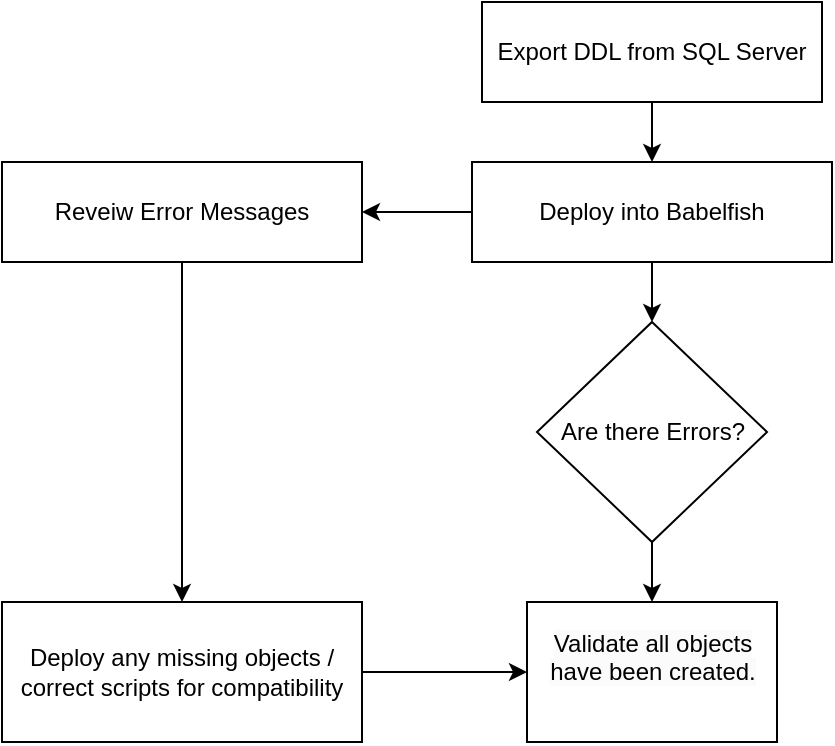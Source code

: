<mxfile version="23.0.2" type="github">
  <diagram name="Page-1" id="iWM8F4ieGeH4_vaYs4WB">
    <mxGraphModel dx="1050" dy="557" grid="1" gridSize="10" guides="1" tooltips="1" connect="1" arrows="1" fold="1" page="1" pageScale="1" pageWidth="850" pageHeight="1100" math="0" shadow="0">
      <root>
        <mxCell id="0" />
        <mxCell id="1" parent="0" />
        <mxCell id="NaQoKHvgldikXw9V-TxC-16" value="" style="edgeStyle=orthogonalEdgeStyle;rounded=0;orthogonalLoop=1;jettySize=auto;html=1;" parent="1" source="NaQoKHvgldikXw9V-TxC-1" target="NaQoKHvgldikXw9V-TxC-5" edge="1">
          <mxGeometry relative="1" as="geometry" />
        </mxCell>
        <mxCell id="NaQoKHvgldikXw9V-TxC-1" value="Export DDL from SQL Server&lt;br&gt;" style="rounded=0;whiteSpace=wrap;html=1;" parent="1" vertex="1">
          <mxGeometry x="400" y="40" width="170" height="50" as="geometry" />
        </mxCell>
        <mxCell id="NaQoKHvgldikXw9V-TxC-20" value="" style="edgeStyle=orthogonalEdgeStyle;rounded=0;orthogonalLoop=1;jettySize=auto;html=1;" parent="1" source="UNrgmgvKtxE7_YkuY47O-5" target="NaQoKHvgldikXw9V-TxC-9" edge="1">
          <mxGeometry relative="1" as="geometry">
            <mxPoint x="250" y="170" as="sourcePoint" />
          </mxGeometry>
        </mxCell>
        <mxCell id="NaQoKHvgldikXw9V-TxC-15" value="" style="edgeStyle=orthogonalEdgeStyle;rounded=0;orthogonalLoop=1;jettySize=auto;html=1;" parent="1" source="NaQoKHvgldikXw9V-TxC-5" edge="1">
          <mxGeometry relative="1" as="geometry">
            <mxPoint x="340" y="145" as="targetPoint" />
          </mxGeometry>
        </mxCell>
        <mxCell id="NaQoKHvgldikXw9V-TxC-18" value="" style="edgeStyle=orthogonalEdgeStyle;rounded=0;orthogonalLoop=1;jettySize=auto;html=1;" parent="1" source="UNrgmgvKtxE7_YkuY47O-1" target="NaQoKHvgldikXw9V-TxC-6" edge="1">
          <mxGeometry relative="1" as="geometry" />
        </mxCell>
        <mxCell id="NaQoKHvgldikXw9V-TxC-5" value="Deploy into Babelfish" style="rounded=0;whiteSpace=wrap;html=1;verticalAlign=middle;" parent="1" vertex="1">
          <mxGeometry x="395" y="120" width="180" height="50" as="geometry" />
        </mxCell>
        <mxCell id="NaQoKHvgldikXw9V-TxC-6" value="&#xa;&lt;span style=&quot;color: rgb(0, 0, 0); font-family: Helvetica; font-size: 12px; font-style: normal; font-variant-ligatures: normal; font-variant-caps: normal; font-weight: 400; letter-spacing: normal; orphans: 2; text-align: center; text-indent: 0px; text-transform: none; widows: 2; word-spacing: 0px; -webkit-text-stroke-width: 0px; background-color: rgb(251, 251, 251); text-decoration-thickness: initial; text-decoration-style: initial; text-decoration-color: initial; float: none; display: inline !important;&quot;&gt;Validate all objects have been created.&lt;/span&gt;&#xa;&#xa;" style="rounded=0;whiteSpace=wrap;html=1;verticalAlign=middle;labelPosition=center;verticalLabelPosition=middle;align=center;" parent="1" vertex="1">
          <mxGeometry x="422.5" y="340" width="125" height="70" as="geometry" />
        </mxCell>
        <mxCell id="UNrgmgvKtxE7_YkuY47O-4" style="edgeStyle=orthogonalEdgeStyle;rounded=0;orthogonalLoop=1;jettySize=auto;html=1;entryX=0;entryY=0.5;entryDx=0;entryDy=0;" edge="1" parent="1" source="NaQoKHvgldikXw9V-TxC-9" target="NaQoKHvgldikXw9V-TxC-6">
          <mxGeometry relative="1" as="geometry" />
        </mxCell>
        <mxCell id="NaQoKHvgldikXw9V-TxC-9" value="Deploy any missing objects / correct scripts for compatibility" style="rounded=0;whiteSpace=wrap;html=1;" parent="1" vertex="1">
          <mxGeometry x="160" y="340" width="180" height="70" as="geometry" />
        </mxCell>
        <mxCell id="UNrgmgvKtxE7_YkuY47O-2" value="" style="edgeStyle=orthogonalEdgeStyle;rounded=0;orthogonalLoop=1;jettySize=auto;html=1;" edge="1" parent="1" source="NaQoKHvgldikXw9V-TxC-5" target="UNrgmgvKtxE7_YkuY47O-1">
          <mxGeometry relative="1" as="geometry">
            <mxPoint x="485" y="250" as="sourcePoint" />
            <mxPoint x="485" y="420" as="targetPoint" />
          </mxGeometry>
        </mxCell>
        <mxCell id="UNrgmgvKtxE7_YkuY47O-1" value="Are there Errors?" style="rhombus;whiteSpace=wrap;html=1;" vertex="1" parent="1">
          <mxGeometry x="427.5" y="200" width="115" height="110" as="geometry" />
        </mxCell>
        <mxCell id="UNrgmgvKtxE7_YkuY47O-6" value="" style="edgeStyle=orthogonalEdgeStyle;rounded=0;orthogonalLoop=1;jettySize=auto;html=1;" edge="1" parent="1" target="UNrgmgvKtxE7_YkuY47O-5">
          <mxGeometry relative="1" as="geometry">
            <mxPoint x="250" y="170" as="sourcePoint" />
            <mxPoint x="250" y="340" as="targetPoint" />
          </mxGeometry>
        </mxCell>
        <mxCell id="UNrgmgvKtxE7_YkuY47O-5" value="Reveiw Error Messages" style="rounded=0;whiteSpace=wrap;html=1;verticalAlign=middle;" vertex="1" parent="1">
          <mxGeometry x="160" y="120" width="180" height="50" as="geometry" />
        </mxCell>
      </root>
    </mxGraphModel>
  </diagram>
</mxfile>
